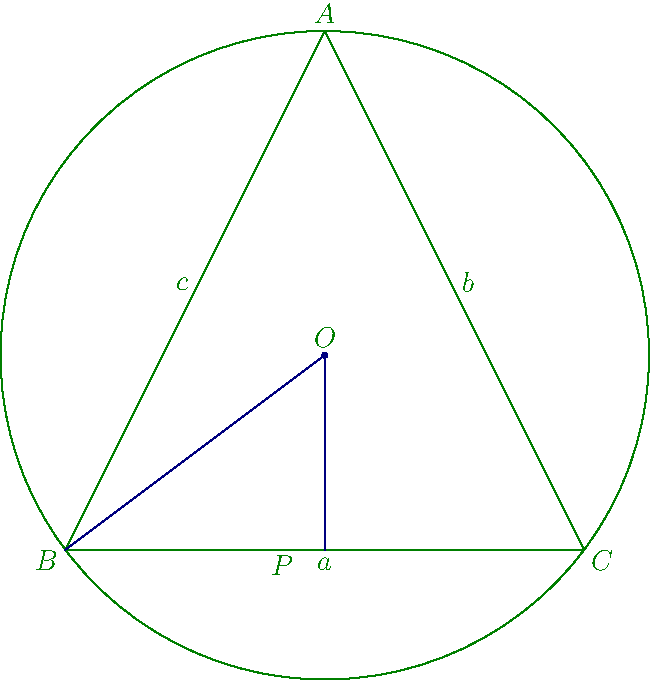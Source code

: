 settings.outformat = "png";
defaultpen(fontsize(14pt));
import geometry;

size(12cm);

pair a = (0,2);
pair b = (-1,0);
pair c = (1,0);
show(triangle(a, b, c), 0.5*green);
path p = circumcircle(a, b, c);
draw(p, 0.5*green);
pair o = circumcenter(a,b,c);
dot(o, 0.5*blue);
line l = perpendicular(o, line(b, c));
draw(o -- intersectionpoint(l, line(b, c)), 0.5*blue);
draw(o -- b, 0.5*blue);
label("$O$", o, align=N, 0.5*green);
label("$P$", intersectionpoint(l, line(b, c)) + (-0.1, 0), align=SW, 0.5*green);
